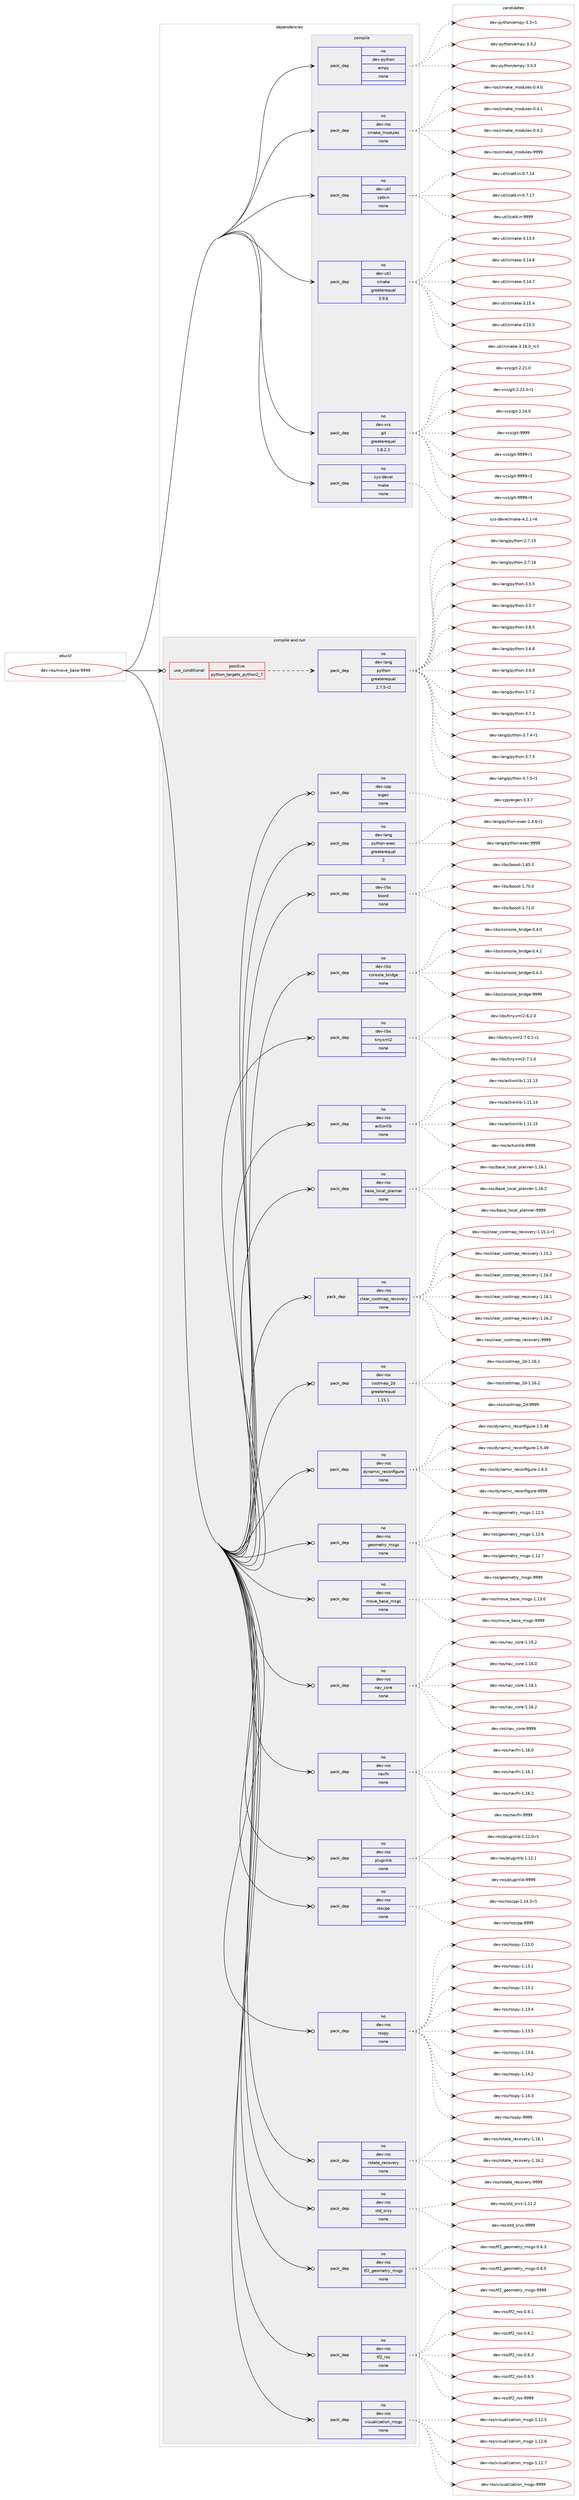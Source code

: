 digraph prolog {

# *************
# Graph options
# *************

newrank=true;
concentrate=true;
compound=true;
graph [rankdir=LR,fontname=Helvetica,fontsize=10,ranksep=1.5];#, ranksep=2.5, nodesep=0.2];
edge  [arrowhead=vee];
node  [fontname=Helvetica,fontsize=10];

# **********
# The ebuild
# **********

subgraph cluster_leftcol {
color=gray;
rank=same;
label=<<i>ebuild</i>>;
id [label="dev-ros/move_base-9999", color=red, width=4, href="../dev-ros/move_base-9999.svg"];
}

# ****************
# The dependencies
# ****************

subgraph cluster_midcol {
color=gray;
label=<<i>dependencies</i>>;
subgraph cluster_compile {
fillcolor="#eeeeee";
style=filled;
label=<<i>compile</i>>;
subgraph pack490622 {
dependency656353 [label=<<TABLE BORDER="0" CELLBORDER="1" CELLSPACING="0" CELLPADDING="4" WIDTH="220"><TR><TD ROWSPAN="6" CELLPADDING="30">pack_dep</TD></TR><TR><TD WIDTH="110">no</TD></TR><TR><TD>dev-python</TD></TR><TR><TD>empy</TD></TR><TR><TD>none</TD></TR><TR><TD></TD></TR></TABLE>>, shape=none, color=blue];
}
id:e -> dependency656353:w [weight=20,style="solid",arrowhead="vee"];
subgraph pack490623 {
dependency656354 [label=<<TABLE BORDER="0" CELLBORDER="1" CELLSPACING="0" CELLPADDING="4" WIDTH="220"><TR><TD ROWSPAN="6" CELLPADDING="30">pack_dep</TD></TR><TR><TD WIDTH="110">no</TD></TR><TR><TD>dev-ros</TD></TR><TR><TD>cmake_modules</TD></TR><TR><TD>none</TD></TR><TR><TD></TD></TR></TABLE>>, shape=none, color=blue];
}
id:e -> dependency656354:w [weight=20,style="solid",arrowhead="vee"];
subgraph pack490624 {
dependency656355 [label=<<TABLE BORDER="0" CELLBORDER="1" CELLSPACING="0" CELLPADDING="4" WIDTH="220"><TR><TD ROWSPAN="6" CELLPADDING="30">pack_dep</TD></TR><TR><TD WIDTH="110">no</TD></TR><TR><TD>dev-util</TD></TR><TR><TD>catkin</TD></TR><TR><TD>none</TD></TR><TR><TD></TD></TR></TABLE>>, shape=none, color=blue];
}
id:e -> dependency656355:w [weight=20,style="solid",arrowhead="vee"];
subgraph pack490625 {
dependency656356 [label=<<TABLE BORDER="0" CELLBORDER="1" CELLSPACING="0" CELLPADDING="4" WIDTH="220"><TR><TD ROWSPAN="6" CELLPADDING="30">pack_dep</TD></TR><TR><TD WIDTH="110">no</TD></TR><TR><TD>dev-util</TD></TR><TR><TD>cmake</TD></TR><TR><TD>greaterequal</TD></TR><TR><TD>3.9.6</TD></TR></TABLE>>, shape=none, color=blue];
}
id:e -> dependency656356:w [weight=20,style="solid",arrowhead="vee"];
subgraph pack490626 {
dependency656357 [label=<<TABLE BORDER="0" CELLBORDER="1" CELLSPACING="0" CELLPADDING="4" WIDTH="220"><TR><TD ROWSPAN="6" CELLPADDING="30">pack_dep</TD></TR><TR><TD WIDTH="110">no</TD></TR><TR><TD>dev-vcs</TD></TR><TR><TD>git</TD></TR><TR><TD>greaterequal</TD></TR><TR><TD>1.8.2.1</TD></TR></TABLE>>, shape=none, color=blue];
}
id:e -> dependency656357:w [weight=20,style="solid",arrowhead="vee"];
subgraph pack490627 {
dependency656358 [label=<<TABLE BORDER="0" CELLBORDER="1" CELLSPACING="0" CELLPADDING="4" WIDTH="220"><TR><TD ROWSPAN="6" CELLPADDING="30">pack_dep</TD></TR><TR><TD WIDTH="110">no</TD></TR><TR><TD>sys-devel</TD></TR><TR><TD>make</TD></TR><TR><TD>none</TD></TR><TR><TD></TD></TR></TABLE>>, shape=none, color=blue];
}
id:e -> dependency656358:w [weight=20,style="solid",arrowhead="vee"];
}
subgraph cluster_compileandrun {
fillcolor="#eeeeee";
style=filled;
label=<<i>compile and run</i>>;
subgraph cond153825 {
dependency656359 [label=<<TABLE BORDER="0" CELLBORDER="1" CELLSPACING="0" CELLPADDING="4"><TR><TD ROWSPAN="3" CELLPADDING="10">use_conditional</TD></TR><TR><TD>positive</TD></TR><TR><TD>python_targets_python2_7</TD></TR></TABLE>>, shape=none, color=red];
subgraph pack490628 {
dependency656360 [label=<<TABLE BORDER="0" CELLBORDER="1" CELLSPACING="0" CELLPADDING="4" WIDTH="220"><TR><TD ROWSPAN="6" CELLPADDING="30">pack_dep</TD></TR><TR><TD WIDTH="110">no</TD></TR><TR><TD>dev-lang</TD></TR><TR><TD>python</TD></TR><TR><TD>greaterequal</TD></TR><TR><TD>2.7.5-r2</TD></TR></TABLE>>, shape=none, color=blue];
}
dependency656359:e -> dependency656360:w [weight=20,style="dashed",arrowhead="vee"];
}
id:e -> dependency656359:w [weight=20,style="solid",arrowhead="odotvee"];
subgraph pack490629 {
dependency656361 [label=<<TABLE BORDER="0" CELLBORDER="1" CELLSPACING="0" CELLPADDING="4" WIDTH="220"><TR><TD ROWSPAN="6" CELLPADDING="30">pack_dep</TD></TR><TR><TD WIDTH="110">no</TD></TR><TR><TD>dev-cpp</TD></TR><TR><TD>eigen</TD></TR><TR><TD>none</TD></TR><TR><TD></TD></TR></TABLE>>, shape=none, color=blue];
}
id:e -> dependency656361:w [weight=20,style="solid",arrowhead="odotvee"];
subgraph pack490630 {
dependency656362 [label=<<TABLE BORDER="0" CELLBORDER="1" CELLSPACING="0" CELLPADDING="4" WIDTH="220"><TR><TD ROWSPAN="6" CELLPADDING="30">pack_dep</TD></TR><TR><TD WIDTH="110">no</TD></TR><TR><TD>dev-lang</TD></TR><TR><TD>python-exec</TD></TR><TR><TD>greaterequal</TD></TR><TR><TD>2</TD></TR></TABLE>>, shape=none, color=blue];
}
id:e -> dependency656362:w [weight=20,style="solid",arrowhead="odotvee"];
subgraph pack490631 {
dependency656363 [label=<<TABLE BORDER="0" CELLBORDER="1" CELLSPACING="0" CELLPADDING="4" WIDTH="220"><TR><TD ROWSPAN="6" CELLPADDING="30">pack_dep</TD></TR><TR><TD WIDTH="110">no</TD></TR><TR><TD>dev-libs</TD></TR><TR><TD>boost</TD></TR><TR><TD>none</TD></TR><TR><TD></TD></TR></TABLE>>, shape=none, color=blue];
}
id:e -> dependency656363:w [weight=20,style="solid",arrowhead="odotvee"];
subgraph pack490632 {
dependency656364 [label=<<TABLE BORDER="0" CELLBORDER="1" CELLSPACING="0" CELLPADDING="4" WIDTH="220"><TR><TD ROWSPAN="6" CELLPADDING="30">pack_dep</TD></TR><TR><TD WIDTH="110">no</TD></TR><TR><TD>dev-libs</TD></TR><TR><TD>console_bridge</TD></TR><TR><TD>none</TD></TR><TR><TD></TD></TR></TABLE>>, shape=none, color=blue];
}
id:e -> dependency656364:w [weight=20,style="solid",arrowhead="odotvee"];
subgraph pack490633 {
dependency656365 [label=<<TABLE BORDER="0" CELLBORDER="1" CELLSPACING="0" CELLPADDING="4" WIDTH="220"><TR><TD ROWSPAN="6" CELLPADDING="30">pack_dep</TD></TR><TR><TD WIDTH="110">no</TD></TR><TR><TD>dev-libs</TD></TR><TR><TD>tinyxml2</TD></TR><TR><TD>none</TD></TR><TR><TD></TD></TR></TABLE>>, shape=none, color=blue];
}
id:e -> dependency656365:w [weight=20,style="solid",arrowhead="odotvee"];
subgraph pack490634 {
dependency656366 [label=<<TABLE BORDER="0" CELLBORDER="1" CELLSPACING="0" CELLPADDING="4" WIDTH="220"><TR><TD ROWSPAN="6" CELLPADDING="30">pack_dep</TD></TR><TR><TD WIDTH="110">no</TD></TR><TR><TD>dev-ros</TD></TR><TR><TD>actionlib</TD></TR><TR><TD>none</TD></TR><TR><TD></TD></TR></TABLE>>, shape=none, color=blue];
}
id:e -> dependency656366:w [weight=20,style="solid",arrowhead="odotvee"];
subgraph pack490635 {
dependency656367 [label=<<TABLE BORDER="0" CELLBORDER="1" CELLSPACING="0" CELLPADDING="4" WIDTH="220"><TR><TD ROWSPAN="6" CELLPADDING="30">pack_dep</TD></TR><TR><TD WIDTH="110">no</TD></TR><TR><TD>dev-ros</TD></TR><TR><TD>base_local_planner</TD></TR><TR><TD>none</TD></TR><TR><TD></TD></TR></TABLE>>, shape=none, color=blue];
}
id:e -> dependency656367:w [weight=20,style="solid",arrowhead="odotvee"];
subgraph pack490636 {
dependency656368 [label=<<TABLE BORDER="0" CELLBORDER="1" CELLSPACING="0" CELLPADDING="4" WIDTH="220"><TR><TD ROWSPAN="6" CELLPADDING="30">pack_dep</TD></TR><TR><TD WIDTH="110">no</TD></TR><TR><TD>dev-ros</TD></TR><TR><TD>clear_costmap_recovery</TD></TR><TR><TD>none</TD></TR><TR><TD></TD></TR></TABLE>>, shape=none, color=blue];
}
id:e -> dependency656368:w [weight=20,style="solid",arrowhead="odotvee"];
subgraph pack490637 {
dependency656369 [label=<<TABLE BORDER="0" CELLBORDER="1" CELLSPACING="0" CELLPADDING="4" WIDTH="220"><TR><TD ROWSPAN="6" CELLPADDING="30">pack_dep</TD></TR><TR><TD WIDTH="110">no</TD></TR><TR><TD>dev-ros</TD></TR><TR><TD>costmap_2d</TD></TR><TR><TD>greaterequal</TD></TR><TR><TD>1.15.1</TD></TR></TABLE>>, shape=none, color=blue];
}
id:e -> dependency656369:w [weight=20,style="solid",arrowhead="odotvee"];
subgraph pack490638 {
dependency656370 [label=<<TABLE BORDER="0" CELLBORDER="1" CELLSPACING="0" CELLPADDING="4" WIDTH="220"><TR><TD ROWSPAN="6" CELLPADDING="30">pack_dep</TD></TR><TR><TD WIDTH="110">no</TD></TR><TR><TD>dev-ros</TD></TR><TR><TD>dynamic_reconfigure</TD></TR><TR><TD>none</TD></TR><TR><TD></TD></TR></TABLE>>, shape=none, color=blue];
}
id:e -> dependency656370:w [weight=20,style="solid",arrowhead="odotvee"];
subgraph pack490639 {
dependency656371 [label=<<TABLE BORDER="0" CELLBORDER="1" CELLSPACING="0" CELLPADDING="4" WIDTH="220"><TR><TD ROWSPAN="6" CELLPADDING="30">pack_dep</TD></TR><TR><TD WIDTH="110">no</TD></TR><TR><TD>dev-ros</TD></TR><TR><TD>geometry_msgs</TD></TR><TR><TD>none</TD></TR><TR><TD></TD></TR></TABLE>>, shape=none, color=blue];
}
id:e -> dependency656371:w [weight=20,style="solid",arrowhead="odotvee"];
subgraph pack490640 {
dependency656372 [label=<<TABLE BORDER="0" CELLBORDER="1" CELLSPACING="0" CELLPADDING="4" WIDTH="220"><TR><TD ROWSPAN="6" CELLPADDING="30">pack_dep</TD></TR><TR><TD WIDTH="110">no</TD></TR><TR><TD>dev-ros</TD></TR><TR><TD>move_base_msgs</TD></TR><TR><TD>none</TD></TR><TR><TD></TD></TR></TABLE>>, shape=none, color=blue];
}
id:e -> dependency656372:w [weight=20,style="solid",arrowhead="odotvee"];
subgraph pack490641 {
dependency656373 [label=<<TABLE BORDER="0" CELLBORDER="1" CELLSPACING="0" CELLPADDING="4" WIDTH="220"><TR><TD ROWSPAN="6" CELLPADDING="30">pack_dep</TD></TR><TR><TD WIDTH="110">no</TD></TR><TR><TD>dev-ros</TD></TR><TR><TD>nav_core</TD></TR><TR><TD>none</TD></TR><TR><TD></TD></TR></TABLE>>, shape=none, color=blue];
}
id:e -> dependency656373:w [weight=20,style="solid",arrowhead="odotvee"];
subgraph pack490642 {
dependency656374 [label=<<TABLE BORDER="0" CELLBORDER="1" CELLSPACING="0" CELLPADDING="4" WIDTH="220"><TR><TD ROWSPAN="6" CELLPADDING="30">pack_dep</TD></TR><TR><TD WIDTH="110">no</TD></TR><TR><TD>dev-ros</TD></TR><TR><TD>navfn</TD></TR><TR><TD>none</TD></TR><TR><TD></TD></TR></TABLE>>, shape=none, color=blue];
}
id:e -> dependency656374:w [weight=20,style="solid",arrowhead="odotvee"];
subgraph pack490643 {
dependency656375 [label=<<TABLE BORDER="0" CELLBORDER="1" CELLSPACING="0" CELLPADDING="4" WIDTH="220"><TR><TD ROWSPAN="6" CELLPADDING="30">pack_dep</TD></TR><TR><TD WIDTH="110">no</TD></TR><TR><TD>dev-ros</TD></TR><TR><TD>pluginlib</TD></TR><TR><TD>none</TD></TR><TR><TD></TD></TR></TABLE>>, shape=none, color=blue];
}
id:e -> dependency656375:w [weight=20,style="solid",arrowhead="odotvee"];
subgraph pack490644 {
dependency656376 [label=<<TABLE BORDER="0" CELLBORDER="1" CELLSPACING="0" CELLPADDING="4" WIDTH="220"><TR><TD ROWSPAN="6" CELLPADDING="30">pack_dep</TD></TR><TR><TD WIDTH="110">no</TD></TR><TR><TD>dev-ros</TD></TR><TR><TD>roscpp</TD></TR><TR><TD>none</TD></TR><TR><TD></TD></TR></TABLE>>, shape=none, color=blue];
}
id:e -> dependency656376:w [weight=20,style="solid",arrowhead="odotvee"];
subgraph pack490645 {
dependency656377 [label=<<TABLE BORDER="0" CELLBORDER="1" CELLSPACING="0" CELLPADDING="4" WIDTH="220"><TR><TD ROWSPAN="6" CELLPADDING="30">pack_dep</TD></TR><TR><TD WIDTH="110">no</TD></TR><TR><TD>dev-ros</TD></TR><TR><TD>rospy</TD></TR><TR><TD>none</TD></TR><TR><TD></TD></TR></TABLE>>, shape=none, color=blue];
}
id:e -> dependency656377:w [weight=20,style="solid",arrowhead="odotvee"];
subgraph pack490646 {
dependency656378 [label=<<TABLE BORDER="0" CELLBORDER="1" CELLSPACING="0" CELLPADDING="4" WIDTH="220"><TR><TD ROWSPAN="6" CELLPADDING="30">pack_dep</TD></TR><TR><TD WIDTH="110">no</TD></TR><TR><TD>dev-ros</TD></TR><TR><TD>rotate_recovery</TD></TR><TR><TD>none</TD></TR><TR><TD></TD></TR></TABLE>>, shape=none, color=blue];
}
id:e -> dependency656378:w [weight=20,style="solid",arrowhead="odotvee"];
subgraph pack490647 {
dependency656379 [label=<<TABLE BORDER="0" CELLBORDER="1" CELLSPACING="0" CELLPADDING="4" WIDTH="220"><TR><TD ROWSPAN="6" CELLPADDING="30">pack_dep</TD></TR><TR><TD WIDTH="110">no</TD></TR><TR><TD>dev-ros</TD></TR><TR><TD>std_srvs</TD></TR><TR><TD>none</TD></TR><TR><TD></TD></TR></TABLE>>, shape=none, color=blue];
}
id:e -> dependency656379:w [weight=20,style="solid",arrowhead="odotvee"];
subgraph pack490648 {
dependency656380 [label=<<TABLE BORDER="0" CELLBORDER="1" CELLSPACING="0" CELLPADDING="4" WIDTH="220"><TR><TD ROWSPAN="6" CELLPADDING="30">pack_dep</TD></TR><TR><TD WIDTH="110">no</TD></TR><TR><TD>dev-ros</TD></TR><TR><TD>tf2_geometry_msgs</TD></TR><TR><TD>none</TD></TR><TR><TD></TD></TR></TABLE>>, shape=none, color=blue];
}
id:e -> dependency656380:w [weight=20,style="solid",arrowhead="odotvee"];
subgraph pack490649 {
dependency656381 [label=<<TABLE BORDER="0" CELLBORDER="1" CELLSPACING="0" CELLPADDING="4" WIDTH="220"><TR><TD ROWSPAN="6" CELLPADDING="30">pack_dep</TD></TR><TR><TD WIDTH="110">no</TD></TR><TR><TD>dev-ros</TD></TR><TR><TD>tf2_ros</TD></TR><TR><TD>none</TD></TR><TR><TD></TD></TR></TABLE>>, shape=none, color=blue];
}
id:e -> dependency656381:w [weight=20,style="solid",arrowhead="odotvee"];
subgraph pack490650 {
dependency656382 [label=<<TABLE BORDER="0" CELLBORDER="1" CELLSPACING="0" CELLPADDING="4" WIDTH="220"><TR><TD ROWSPAN="6" CELLPADDING="30">pack_dep</TD></TR><TR><TD WIDTH="110">no</TD></TR><TR><TD>dev-ros</TD></TR><TR><TD>visualization_msgs</TD></TR><TR><TD>none</TD></TR><TR><TD></TD></TR></TABLE>>, shape=none, color=blue];
}
id:e -> dependency656382:w [weight=20,style="solid",arrowhead="odotvee"];
}
subgraph cluster_run {
fillcolor="#eeeeee";
style=filled;
label=<<i>run</i>>;
}
}

# **************
# The candidates
# **************

subgraph cluster_choices {
rank=same;
color=gray;
label=<<i>candidates</i>>;

subgraph choice490622 {
color=black;
nodesep=1;
choice1001011184511212111610411111047101109112121455146514511449 [label="dev-python/empy-3.3-r1", color=red, width=4,href="../dev-python/empy-3.3-r1.svg"];
choice1001011184511212111610411111047101109112121455146514650 [label="dev-python/empy-3.3.2", color=red, width=4,href="../dev-python/empy-3.3.2.svg"];
choice1001011184511212111610411111047101109112121455146514651 [label="dev-python/empy-3.3.3", color=red, width=4,href="../dev-python/empy-3.3.3.svg"];
dependency656353:e -> choice1001011184511212111610411111047101109112121455146514511449:w [style=dotted,weight="100"];
dependency656353:e -> choice1001011184511212111610411111047101109112121455146514650:w [style=dotted,weight="100"];
dependency656353:e -> choice1001011184511212111610411111047101109112121455146514651:w [style=dotted,weight="100"];
}
subgraph choice490623 {
color=black;
nodesep=1;
choice1001011184511411111547991099710710195109111100117108101115454846524648 [label="dev-ros/cmake_modules-0.4.0", color=red, width=4,href="../dev-ros/cmake_modules-0.4.0.svg"];
choice1001011184511411111547991099710710195109111100117108101115454846524649 [label="dev-ros/cmake_modules-0.4.1", color=red, width=4,href="../dev-ros/cmake_modules-0.4.1.svg"];
choice1001011184511411111547991099710710195109111100117108101115454846524650 [label="dev-ros/cmake_modules-0.4.2", color=red, width=4,href="../dev-ros/cmake_modules-0.4.2.svg"];
choice10010111845114111115479910997107101951091111001171081011154557575757 [label="dev-ros/cmake_modules-9999", color=red, width=4,href="../dev-ros/cmake_modules-9999.svg"];
dependency656354:e -> choice1001011184511411111547991099710710195109111100117108101115454846524648:w [style=dotted,weight="100"];
dependency656354:e -> choice1001011184511411111547991099710710195109111100117108101115454846524649:w [style=dotted,weight="100"];
dependency656354:e -> choice1001011184511411111547991099710710195109111100117108101115454846524650:w [style=dotted,weight="100"];
dependency656354:e -> choice10010111845114111115479910997107101951091111001171081011154557575757:w [style=dotted,weight="100"];
}
subgraph choice490624 {
color=black;
nodesep=1;
choice1001011184511711610510847999711610710511045484655464952 [label="dev-util/catkin-0.7.14", color=red, width=4,href="../dev-util/catkin-0.7.14.svg"];
choice1001011184511711610510847999711610710511045484655464955 [label="dev-util/catkin-0.7.17", color=red, width=4,href="../dev-util/catkin-0.7.17.svg"];
choice100101118451171161051084799971161071051104557575757 [label="dev-util/catkin-9999", color=red, width=4,href="../dev-util/catkin-9999.svg"];
dependency656355:e -> choice1001011184511711610510847999711610710511045484655464952:w [style=dotted,weight="100"];
dependency656355:e -> choice1001011184511711610510847999711610710511045484655464955:w [style=dotted,weight="100"];
dependency656355:e -> choice100101118451171161051084799971161071051104557575757:w [style=dotted,weight="100"];
}
subgraph choice490625 {
color=black;
nodesep=1;
choice1001011184511711610510847991099710710145514649514653 [label="dev-util/cmake-3.13.5", color=red, width=4,href="../dev-util/cmake-3.13.5.svg"];
choice1001011184511711610510847991099710710145514649524654 [label="dev-util/cmake-3.14.6", color=red, width=4,href="../dev-util/cmake-3.14.6.svg"];
choice1001011184511711610510847991099710710145514649524655 [label="dev-util/cmake-3.14.7", color=red, width=4,href="../dev-util/cmake-3.14.7.svg"];
choice1001011184511711610510847991099710710145514649534652 [label="dev-util/cmake-3.15.4", color=red, width=4,href="../dev-util/cmake-3.15.4.svg"];
choice1001011184511711610510847991099710710145514649534653 [label="dev-util/cmake-3.15.5", color=red, width=4,href="../dev-util/cmake-3.15.5.svg"];
choice1001011184511711610510847991099710710145514649544648951149951 [label="dev-util/cmake-3.16.0_rc3", color=red, width=4,href="../dev-util/cmake-3.16.0_rc3.svg"];
dependency656356:e -> choice1001011184511711610510847991099710710145514649514653:w [style=dotted,weight="100"];
dependency656356:e -> choice1001011184511711610510847991099710710145514649524654:w [style=dotted,weight="100"];
dependency656356:e -> choice1001011184511711610510847991099710710145514649524655:w [style=dotted,weight="100"];
dependency656356:e -> choice1001011184511711610510847991099710710145514649534652:w [style=dotted,weight="100"];
dependency656356:e -> choice1001011184511711610510847991099710710145514649534653:w [style=dotted,weight="100"];
dependency656356:e -> choice1001011184511711610510847991099710710145514649544648951149951:w [style=dotted,weight="100"];
}
subgraph choice490626 {
color=black;
nodesep=1;
choice10010111845118991154710310511645504650494648 [label="dev-vcs/git-2.21.0", color=red, width=4,href="../dev-vcs/git-2.21.0.svg"];
choice100101118451189911547103105116455046505146484511449 [label="dev-vcs/git-2.23.0-r1", color=red, width=4,href="../dev-vcs/git-2.23.0-r1.svg"];
choice10010111845118991154710310511645504650524648 [label="dev-vcs/git-2.24.0", color=red, width=4,href="../dev-vcs/git-2.24.0.svg"];
choice1001011184511899115471031051164557575757 [label="dev-vcs/git-9999", color=red, width=4,href="../dev-vcs/git-9999.svg"];
choice10010111845118991154710310511645575757574511449 [label="dev-vcs/git-9999-r1", color=red, width=4,href="../dev-vcs/git-9999-r1.svg"];
choice10010111845118991154710310511645575757574511450 [label="dev-vcs/git-9999-r2", color=red, width=4,href="../dev-vcs/git-9999-r2.svg"];
choice10010111845118991154710310511645575757574511451 [label="dev-vcs/git-9999-r3", color=red, width=4,href="../dev-vcs/git-9999-r3.svg"];
dependency656357:e -> choice10010111845118991154710310511645504650494648:w [style=dotted,weight="100"];
dependency656357:e -> choice100101118451189911547103105116455046505146484511449:w [style=dotted,weight="100"];
dependency656357:e -> choice10010111845118991154710310511645504650524648:w [style=dotted,weight="100"];
dependency656357:e -> choice1001011184511899115471031051164557575757:w [style=dotted,weight="100"];
dependency656357:e -> choice10010111845118991154710310511645575757574511449:w [style=dotted,weight="100"];
dependency656357:e -> choice10010111845118991154710310511645575757574511450:w [style=dotted,weight="100"];
dependency656357:e -> choice10010111845118991154710310511645575757574511451:w [style=dotted,weight="100"];
}
subgraph choice490627 {
color=black;
nodesep=1;
choice1151211154510010111810110847109971071014552465046494511452 [label="sys-devel/make-4.2.1-r4", color=red, width=4,href="../sys-devel/make-4.2.1-r4.svg"];
dependency656358:e -> choice1151211154510010111810110847109971071014552465046494511452:w [style=dotted,weight="100"];
}
subgraph choice490628 {
color=black;
nodesep=1;
choice10010111845108971101034711212111610411111045504655464953 [label="dev-lang/python-2.7.15", color=red, width=4,href="../dev-lang/python-2.7.15.svg"];
choice10010111845108971101034711212111610411111045504655464954 [label="dev-lang/python-2.7.16", color=red, width=4,href="../dev-lang/python-2.7.16.svg"];
choice100101118451089711010347112121116104111110455146534653 [label="dev-lang/python-3.5.5", color=red, width=4,href="../dev-lang/python-3.5.5.svg"];
choice100101118451089711010347112121116104111110455146534655 [label="dev-lang/python-3.5.7", color=red, width=4,href="../dev-lang/python-3.5.7.svg"];
choice100101118451089711010347112121116104111110455146544653 [label="dev-lang/python-3.6.5", color=red, width=4,href="../dev-lang/python-3.6.5.svg"];
choice100101118451089711010347112121116104111110455146544656 [label="dev-lang/python-3.6.8", color=red, width=4,href="../dev-lang/python-3.6.8.svg"];
choice100101118451089711010347112121116104111110455146544657 [label="dev-lang/python-3.6.9", color=red, width=4,href="../dev-lang/python-3.6.9.svg"];
choice100101118451089711010347112121116104111110455146554650 [label="dev-lang/python-3.7.2", color=red, width=4,href="../dev-lang/python-3.7.2.svg"];
choice100101118451089711010347112121116104111110455146554651 [label="dev-lang/python-3.7.3", color=red, width=4,href="../dev-lang/python-3.7.3.svg"];
choice1001011184510897110103471121211161041111104551465546524511449 [label="dev-lang/python-3.7.4-r1", color=red, width=4,href="../dev-lang/python-3.7.4-r1.svg"];
choice100101118451089711010347112121116104111110455146554653 [label="dev-lang/python-3.7.5", color=red, width=4,href="../dev-lang/python-3.7.5.svg"];
choice1001011184510897110103471121211161041111104551465546534511449 [label="dev-lang/python-3.7.5-r1", color=red, width=4,href="../dev-lang/python-3.7.5-r1.svg"];
dependency656360:e -> choice10010111845108971101034711212111610411111045504655464953:w [style=dotted,weight="100"];
dependency656360:e -> choice10010111845108971101034711212111610411111045504655464954:w [style=dotted,weight="100"];
dependency656360:e -> choice100101118451089711010347112121116104111110455146534653:w [style=dotted,weight="100"];
dependency656360:e -> choice100101118451089711010347112121116104111110455146534655:w [style=dotted,weight="100"];
dependency656360:e -> choice100101118451089711010347112121116104111110455146544653:w [style=dotted,weight="100"];
dependency656360:e -> choice100101118451089711010347112121116104111110455146544656:w [style=dotted,weight="100"];
dependency656360:e -> choice100101118451089711010347112121116104111110455146544657:w [style=dotted,weight="100"];
dependency656360:e -> choice100101118451089711010347112121116104111110455146554650:w [style=dotted,weight="100"];
dependency656360:e -> choice100101118451089711010347112121116104111110455146554651:w [style=dotted,weight="100"];
dependency656360:e -> choice1001011184510897110103471121211161041111104551465546524511449:w [style=dotted,weight="100"];
dependency656360:e -> choice100101118451089711010347112121116104111110455146554653:w [style=dotted,weight="100"];
dependency656360:e -> choice1001011184510897110103471121211161041111104551465546534511449:w [style=dotted,weight="100"];
}
subgraph choice490629 {
color=black;
nodesep=1;
choice100101118459911211247101105103101110455146514655 [label="dev-cpp/eigen-3.3.7", color=red, width=4,href="../dev-cpp/eigen-3.3.7.svg"];
dependency656361:e -> choice100101118459911211247101105103101110455146514655:w [style=dotted,weight="100"];
}
subgraph choice490630 {
color=black;
nodesep=1;
choice10010111845108971101034711212111610411111045101120101994550465246544511449 [label="dev-lang/python-exec-2.4.6-r1", color=red, width=4,href="../dev-lang/python-exec-2.4.6-r1.svg"];
choice10010111845108971101034711212111610411111045101120101994557575757 [label="dev-lang/python-exec-9999", color=red, width=4,href="../dev-lang/python-exec-9999.svg"];
dependency656362:e -> choice10010111845108971101034711212111610411111045101120101994550465246544511449:w [style=dotted,weight="100"];
dependency656362:e -> choice10010111845108971101034711212111610411111045101120101994557575757:w [style=dotted,weight="100"];
}
subgraph choice490631 {
color=black;
nodesep=1;
choice1001011184510810598115479811111111511645494654534648 [label="dev-libs/boost-1.65.0", color=red, width=4,href="../dev-libs/boost-1.65.0.svg"];
choice1001011184510810598115479811111111511645494655484648 [label="dev-libs/boost-1.70.0", color=red, width=4,href="../dev-libs/boost-1.70.0.svg"];
choice1001011184510810598115479811111111511645494655494648 [label="dev-libs/boost-1.71.0", color=red, width=4,href="../dev-libs/boost-1.71.0.svg"];
dependency656363:e -> choice1001011184510810598115479811111111511645494654534648:w [style=dotted,weight="100"];
dependency656363:e -> choice1001011184510810598115479811111111511645494655484648:w [style=dotted,weight="100"];
dependency656363:e -> choice1001011184510810598115479811111111511645494655494648:w [style=dotted,weight="100"];
}
subgraph choice490632 {
color=black;
nodesep=1;
choice100101118451081059811547991111101151111081019598114105100103101454846524648 [label="dev-libs/console_bridge-0.4.0", color=red, width=4,href="../dev-libs/console_bridge-0.4.0.svg"];
choice100101118451081059811547991111101151111081019598114105100103101454846524650 [label="dev-libs/console_bridge-0.4.2", color=red, width=4,href="../dev-libs/console_bridge-0.4.2.svg"];
choice100101118451081059811547991111101151111081019598114105100103101454846524651 [label="dev-libs/console_bridge-0.4.3", color=red, width=4,href="../dev-libs/console_bridge-0.4.3.svg"];
choice1001011184510810598115479911111011511110810195981141051001031014557575757 [label="dev-libs/console_bridge-9999", color=red, width=4,href="../dev-libs/console_bridge-9999.svg"];
dependency656364:e -> choice100101118451081059811547991111101151111081019598114105100103101454846524648:w [style=dotted,weight="100"];
dependency656364:e -> choice100101118451081059811547991111101151111081019598114105100103101454846524650:w [style=dotted,weight="100"];
dependency656364:e -> choice100101118451081059811547991111101151111081019598114105100103101454846524651:w [style=dotted,weight="100"];
dependency656364:e -> choice1001011184510810598115479911111011511110810195981141051001031014557575757:w [style=dotted,weight="100"];
}
subgraph choice490633 {
color=black;
nodesep=1;
choice10010111845108105981154711610511012112010910850455446504648 [label="dev-libs/tinyxml2-6.2.0", color=red, width=4,href="../dev-libs/tinyxml2-6.2.0.svg"];
choice100101118451081059811547116105110121120109108504555464846494511449 [label="dev-libs/tinyxml2-7.0.1-r1", color=red, width=4,href="../dev-libs/tinyxml2-7.0.1-r1.svg"];
choice10010111845108105981154711610511012112010910850455546494648 [label="dev-libs/tinyxml2-7.1.0", color=red, width=4,href="../dev-libs/tinyxml2-7.1.0.svg"];
dependency656365:e -> choice10010111845108105981154711610511012112010910850455446504648:w [style=dotted,weight="100"];
dependency656365:e -> choice100101118451081059811547116105110121120109108504555464846494511449:w [style=dotted,weight="100"];
dependency656365:e -> choice10010111845108105981154711610511012112010910850455546494648:w [style=dotted,weight="100"];
}
subgraph choice490634 {
color=black;
nodesep=1;
choice10010111845114111115479799116105111110108105984549464949464951 [label="dev-ros/actionlib-1.11.13", color=red, width=4,href="../dev-ros/actionlib-1.11.13.svg"];
choice10010111845114111115479799116105111110108105984549464949464952 [label="dev-ros/actionlib-1.11.14", color=red, width=4,href="../dev-ros/actionlib-1.11.14.svg"];
choice10010111845114111115479799116105111110108105984549464949464953 [label="dev-ros/actionlib-1.11.15", color=red, width=4,href="../dev-ros/actionlib-1.11.15.svg"];
choice10010111845114111115479799116105111110108105984557575757 [label="dev-ros/actionlib-9999", color=red, width=4,href="../dev-ros/actionlib-9999.svg"];
dependency656366:e -> choice10010111845114111115479799116105111110108105984549464949464951:w [style=dotted,weight="100"];
dependency656366:e -> choice10010111845114111115479799116105111110108105984549464949464952:w [style=dotted,weight="100"];
dependency656366:e -> choice10010111845114111115479799116105111110108105984549464949464953:w [style=dotted,weight="100"];
dependency656366:e -> choice10010111845114111115479799116105111110108105984557575757:w [style=dotted,weight="100"];
}
subgraph choice490635 {
color=black;
nodesep=1;
choice10010111845114111115479897115101951081119997108951121089711011010111445494649544649 [label="dev-ros/base_local_planner-1.16.1", color=red, width=4,href="../dev-ros/base_local_planner-1.16.1.svg"];
choice10010111845114111115479897115101951081119997108951121089711011010111445494649544650 [label="dev-ros/base_local_planner-1.16.2", color=red, width=4,href="../dev-ros/base_local_planner-1.16.2.svg"];
choice1001011184511411111547989711510195108111999710895112108971101101011144557575757 [label="dev-ros/base_local_planner-9999", color=red, width=4,href="../dev-ros/base_local_planner-9999.svg"];
dependency656367:e -> choice10010111845114111115479897115101951081119997108951121089711011010111445494649544649:w [style=dotted,weight="100"];
dependency656367:e -> choice10010111845114111115479897115101951081119997108951121089711011010111445494649544650:w [style=dotted,weight="100"];
dependency656367:e -> choice1001011184511411111547989711510195108111999710895112108971101101011144557575757:w [style=dotted,weight="100"];
}
subgraph choice490636 {
color=black;
nodesep=1;
choice100101118451141111154799108101971149599111115116109971129511410199111118101114121454946495346494511449 [label="dev-ros/clear_costmap_recovery-1.15.1-r1", color=red, width=4,href="../dev-ros/clear_costmap_recovery-1.15.1-r1.svg"];
choice10010111845114111115479910810197114959911111511610997112951141019911111810111412145494649534650 [label="dev-ros/clear_costmap_recovery-1.15.2", color=red, width=4,href="../dev-ros/clear_costmap_recovery-1.15.2.svg"];
choice10010111845114111115479910810197114959911111511610997112951141019911111810111412145494649544648 [label="dev-ros/clear_costmap_recovery-1.16.0", color=red, width=4,href="../dev-ros/clear_costmap_recovery-1.16.0.svg"];
choice10010111845114111115479910810197114959911111511610997112951141019911111810111412145494649544649 [label="dev-ros/clear_costmap_recovery-1.16.1", color=red, width=4,href="../dev-ros/clear_costmap_recovery-1.16.1.svg"];
choice10010111845114111115479910810197114959911111511610997112951141019911111810111412145494649544650 [label="dev-ros/clear_costmap_recovery-1.16.2", color=red, width=4,href="../dev-ros/clear_costmap_recovery-1.16.2.svg"];
choice1001011184511411111547991081019711495991111151161099711295114101991111181011141214557575757 [label="dev-ros/clear_costmap_recovery-9999", color=red, width=4,href="../dev-ros/clear_costmap_recovery-9999.svg"];
dependency656368:e -> choice100101118451141111154799108101971149599111115116109971129511410199111118101114121454946495346494511449:w [style=dotted,weight="100"];
dependency656368:e -> choice10010111845114111115479910810197114959911111511610997112951141019911111810111412145494649534650:w [style=dotted,weight="100"];
dependency656368:e -> choice10010111845114111115479910810197114959911111511610997112951141019911111810111412145494649544648:w [style=dotted,weight="100"];
dependency656368:e -> choice10010111845114111115479910810197114959911111511610997112951141019911111810111412145494649544649:w [style=dotted,weight="100"];
dependency656368:e -> choice10010111845114111115479910810197114959911111511610997112951141019911111810111412145494649544650:w [style=dotted,weight="100"];
dependency656368:e -> choice1001011184511411111547991081019711495991111151161099711295114101991111181011141214557575757:w [style=dotted,weight="100"];
}
subgraph choice490637 {
color=black;
nodesep=1;
choice10010111845114111115479911111511610997112955010045494649544649 [label="dev-ros/costmap_2d-1.16.1", color=red, width=4,href="../dev-ros/costmap_2d-1.16.1.svg"];
choice10010111845114111115479911111511610997112955010045494649544650 [label="dev-ros/costmap_2d-1.16.2", color=red, width=4,href="../dev-ros/costmap_2d-1.16.2.svg"];
choice1001011184511411111547991111151161099711295501004557575757 [label="dev-ros/costmap_2d-9999", color=red, width=4,href="../dev-ros/costmap_2d-9999.svg"];
dependency656369:e -> choice10010111845114111115479911111511610997112955010045494649544649:w [style=dotted,weight="100"];
dependency656369:e -> choice10010111845114111115479911111511610997112955010045494649544650:w [style=dotted,weight="100"];
dependency656369:e -> choice1001011184511411111547991111151161099711295501004557575757:w [style=dotted,weight="100"];
}
subgraph choice490638 {
color=black;
nodesep=1;
choice10010111845114111115471001211109710910599951141019911111010210510311711410145494653465256 [label="dev-ros/dynamic_reconfigure-1.5.48", color=red, width=4,href="../dev-ros/dynamic_reconfigure-1.5.48.svg"];
choice10010111845114111115471001211109710910599951141019911111010210510311711410145494653465257 [label="dev-ros/dynamic_reconfigure-1.5.49", color=red, width=4,href="../dev-ros/dynamic_reconfigure-1.5.49.svg"];
choice100101118451141111154710012111097109105999511410199111110102105103117114101454946544648 [label="dev-ros/dynamic_reconfigure-1.6.0", color=red, width=4,href="../dev-ros/dynamic_reconfigure-1.6.0.svg"];
choice1001011184511411111547100121110971091059995114101991111101021051031171141014557575757 [label="dev-ros/dynamic_reconfigure-9999", color=red, width=4,href="../dev-ros/dynamic_reconfigure-9999.svg"];
dependency656370:e -> choice10010111845114111115471001211109710910599951141019911111010210510311711410145494653465256:w [style=dotted,weight="100"];
dependency656370:e -> choice10010111845114111115471001211109710910599951141019911111010210510311711410145494653465257:w [style=dotted,weight="100"];
dependency656370:e -> choice100101118451141111154710012111097109105999511410199111110102105103117114101454946544648:w [style=dotted,weight="100"];
dependency656370:e -> choice1001011184511411111547100121110971091059995114101991111101021051031171141014557575757:w [style=dotted,weight="100"];
}
subgraph choice490639 {
color=black;
nodesep=1;
choice10010111845114111115471031011111091011161141219510911510311545494649504653 [label="dev-ros/geometry_msgs-1.12.5", color=red, width=4,href="../dev-ros/geometry_msgs-1.12.5.svg"];
choice10010111845114111115471031011111091011161141219510911510311545494649504654 [label="dev-ros/geometry_msgs-1.12.6", color=red, width=4,href="../dev-ros/geometry_msgs-1.12.6.svg"];
choice10010111845114111115471031011111091011161141219510911510311545494649504655 [label="dev-ros/geometry_msgs-1.12.7", color=red, width=4,href="../dev-ros/geometry_msgs-1.12.7.svg"];
choice1001011184511411111547103101111109101116114121951091151031154557575757 [label="dev-ros/geometry_msgs-9999", color=red, width=4,href="../dev-ros/geometry_msgs-9999.svg"];
dependency656371:e -> choice10010111845114111115471031011111091011161141219510911510311545494649504653:w [style=dotted,weight="100"];
dependency656371:e -> choice10010111845114111115471031011111091011161141219510911510311545494649504654:w [style=dotted,weight="100"];
dependency656371:e -> choice10010111845114111115471031011111091011161141219510911510311545494649504655:w [style=dotted,weight="100"];
dependency656371:e -> choice1001011184511411111547103101111109101116114121951091151031154557575757:w [style=dotted,weight="100"];
}
subgraph choice490640 {
color=black;
nodesep=1;
choice10010111845114111115471091111181019598971151019510911510311545494649514648 [label="dev-ros/move_base_msgs-1.13.0", color=red, width=4,href="../dev-ros/move_base_msgs-1.13.0.svg"];
choice1001011184511411111547109111118101959897115101951091151031154557575757 [label="dev-ros/move_base_msgs-9999", color=red, width=4,href="../dev-ros/move_base_msgs-9999.svg"];
dependency656372:e -> choice10010111845114111115471091111181019598971151019510911510311545494649514648:w [style=dotted,weight="100"];
dependency656372:e -> choice1001011184511411111547109111118101959897115101951091151031154557575757:w [style=dotted,weight="100"];
}
subgraph choice490641 {
color=black;
nodesep=1;
choice100101118451141111154711097118959911111410145494649534650 [label="dev-ros/nav_core-1.15.2", color=red, width=4,href="../dev-ros/nav_core-1.15.2.svg"];
choice100101118451141111154711097118959911111410145494649544648 [label="dev-ros/nav_core-1.16.0", color=red, width=4,href="../dev-ros/nav_core-1.16.0.svg"];
choice100101118451141111154711097118959911111410145494649544649 [label="dev-ros/nav_core-1.16.1", color=red, width=4,href="../dev-ros/nav_core-1.16.1.svg"];
choice100101118451141111154711097118959911111410145494649544650 [label="dev-ros/nav_core-1.16.2", color=red, width=4,href="../dev-ros/nav_core-1.16.2.svg"];
choice10010111845114111115471109711895991111141014557575757 [label="dev-ros/nav_core-9999", color=red, width=4,href="../dev-ros/nav_core-9999.svg"];
dependency656373:e -> choice100101118451141111154711097118959911111410145494649534650:w [style=dotted,weight="100"];
dependency656373:e -> choice100101118451141111154711097118959911111410145494649544648:w [style=dotted,weight="100"];
dependency656373:e -> choice100101118451141111154711097118959911111410145494649544649:w [style=dotted,weight="100"];
dependency656373:e -> choice100101118451141111154711097118959911111410145494649544650:w [style=dotted,weight="100"];
dependency656373:e -> choice10010111845114111115471109711895991111141014557575757:w [style=dotted,weight="100"];
}
subgraph choice490642 {
color=black;
nodesep=1;
choice10010111845114111115471109711810211045494649544648 [label="dev-ros/navfn-1.16.0", color=red, width=4,href="../dev-ros/navfn-1.16.0.svg"];
choice10010111845114111115471109711810211045494649544649 [label="dev-ros/navfn-1.16.1", color=red, width=4,href="../dev-ros/navfn-1.16.1.svg"];
choice10010111845114111115471109711810211045494649544650 [label="dev-ros/navfn-1.16.2", color=red, width=4,href="../dev-ros/navfn-1.16.2.svg"];
choice1001011184511411111547110971181021104557575757 [label="dev-ros/navfn-9999", color=red, width=4,href="../dev-ros/navfn-9999.svg"];
dependency656374:e -> choice10010111845114111115471109711810211045494649544648:w [style=dotted,weight="100"];
dependency656374:e -> choice10010111845114111115471109711810211045494649544649:w [style=dotted,weight="100"];
dependency656374:e -> choice10010111845114111115471109711810211045494649544650:w [style=dotted,weight="100"];
dependency656374:e -> choice1001011184511411111547110971181021104557575757:w [style=dotted,weight="100"];
}
subgraph choice490643 {
color=black;
nodesep=1;
choice100101118451141111154711210811710310511010810598454946495046484511449 [label="dev-ros/pluginlib-1.12.0-r1", color=red, width=4,href="../dev-ros/pluginlib-1.12.0-r1.svg"];
choice10010111845114111115471121081171031051101081059845494649504649 [label="dev-ros/pluginlib-1.12.1", color=red, width=4,href="../dev-ros/pluginlib-1.12.1.svg"];
choice1001011184511411111547112108117103105110108105984557575757 [label="dev-ros/pluginlib-9999", color=red, width=4,href="../dev-ros/pluginlib-9999.svg"];
dependency656375:e -> choice100101118451141111154711210811710310511010810598454946495046484511449:w [style=dotted,weight="100"];
dependency656375:e -> choice10010111845114111115471121081171031051101081059845494649504649:w [style=dotted,weight="100"];
dependency656375:e -> choice1001011184511411111547112108117103105110108105984557575757:w [style=dotted,weight="100"];
}
subgraph choice490644 {
color=black;
nodesep=1;
choice100101118451141111154711411111599112112454946495246514511449 [label="dev-ros/roscpp-1.14.3-r1", color=red, width=4,href="../dev-ros/roscpp-1.14.3-r1.svg"];
choice1001011184511411111547114111115991121124557575757 [label="dev-ros/roscpp-9999", color=red, width=4,href="../dev-ros/roscpp-9999.svg"];
dependency656376:e -> choice100101118451141111154711411111599112112454946495246514511449:w [style=dotted,weight="100"];
dependency656376:e -> choice1001011184511411111547114111115991121124557575757:w [style=dotted,weight="100"];
}
subgraph choice490645 {
color=black;
nodesep=1;
choice100101118451141111154711411111511212145494649514648 [label="dev-ros/rospy-1.13.0", color=red, width=4,href="../dev-ros/rospy-1.13.0.svg"];
choice100101118451141111154711411111511212145494649514649 [label="dev-ros/rospy-1.13.1", color=red, width=4,href="../dev-ros/rospy-1.13.1.svg"];
choice100101118451141111154711411111511212145494649514650 [label="dev-ros/rospy-1.13.2", color=red, width=4,href="../dev-ros/rospy-1.13.2.svg"];
choice100101118451141111154711411111511212145494649514652 [label="dev-ros/rospy-1.13.4", color=red, width=4,href="../dev-ros/rospy-1.13.4.svg"];
choice100101118451141111154711411111511212145494649514653 [label="dev-ros/rospy-1.13.5", color=red, width=4,href="../dev-ros/rospy-1.13.5.svg"];
choice100101118451141111154711411111511212145494649514654 [label="dev-ros/rospy-1.13.6", color=red, width=4,href="../dev-ros/rospy-1.13.6.svg"];
choice100101118451141111154711411111511212145494649524650 [label="dev-ros/rospy-1.14.2", color=red, width=4,href="../dev-ros/rospy-1.14.2.svg"];
choice100101118451141111154711411111511212145494649524651 [label="dev-ros/rospy-1.14.3", color=red, width=4,href="../dev-ros/rospy-1.14.3.svg"];
choice10010111845114111115471141111151121214557575757 [label="dev-ros/rospy-9999", color=red, width=4,href="../dev-ros/rospy-9999.svg"];
dependency656377:e -> choice100101118451141111154711411111511212145494649514648:w [style=dotted,weight="100"];
dependency656377:e -> choice100101118451141111154711411111511212145494649514649:w [style=dotted,weight="100"];
dependency656377:e -> choice100101118451141111154711411111511212145494649514650:w [style=dotted,weight="100"];
dependency656377:e -> choice100101118451141111154711411111511212145494649514652:w [style=dotted,weight="100"];
dependency656377:e -> choice100101118451141111154711411111511212145494649514653:w [style=dotted,weight="100"];
dependency656377:e -> choice100101118451141111154711411111511212145494649514654:w [style=dotted,weight="100"];
dependency656377:e -> choice100101118451141111154711411111511212145494649524650:w [style=dotted,weight="100"];
dependency656377:e -> choice100101118451141111154711411111511212145494649524651:w [style=dotted,weight="100"];
dependency656377:e -> choice10010111845114111115471141111151121214557575757:w [style=dotted,weight="100"];
}
subgraph choice490646 {
color=black;
nodesep=1;
choice100101118451141111154711411111697116101951141019911111810111412145494649544649 [label="dev-ros/rotate_recovery-1.16.1", color=red, width=4,href="../dev-ros/rotate_recovery-1.16.1.svg"];
choice100101118451141111154711411111697116101951141019911111810111412145494649544650 [label="dev-ros/rotate_recovery-1.16.2", color=red, width=4,href="../dev-ros/rotate_recovery-1.16.2.svg"];
choice10010111845114111115471141111169711610195114101991111181011141214557575757 [label="dev-ros/rotate_recovery-9999", color=red, width=4,href="../dev-ros/rotate_recovery-9999.svg"];
dependency656378:e -> choice100101118451141111154711411111697116101951141019911111810111412145494649544649:w [style=dotted,weight="100"];
dependency656378:e -> choice100101118451141111154711411111697116101951141019911111810111412145494649544650:w [style=dotted,weight="100"];
dependency656378:e -> choice10010111845114111115471141111169711610195114101991111181011141214557575757:w [style=dotted,weight="100"];
}
subgraph choice490647 {
color=black;
nodesep=1;
choice10010111845114111115471151161009511511411811545494649494650 [label="dev-ros/std_srvs-1.11.2", color=red, width=4,href="../dev-ros/std_srvs-1.11.2.svg"];
choice1001011184511411111547115116100951151141181154557575757 [label="dev-ros/std_srvs-9999", color=red, width=4,href="../dev-ros/std_srvs-9999.svg"];
dependency656379:e -> choice10010111845114111115471151161009511511411811545494649494650:w [style=dotted,weight="100"];
dependency656379:e -> choice1001011184511411111547115116100951151141181154557575757:w [style=dotted,weight="100"];
}
subgraph choice490648 {
color=black;
nodesep=1;
choice1001011184511411111547116102509510310111110910111611412195109115103115454846544651 [label="dev-ros/tf2_geometry_msgs-0.6.3", color=red, width=4,href="../dev-ros/tf2_geometry_msgs-0.6.3.svg"];
choice1001011184511411111547116102509510310111110910111611412195109115103115454846544653 [label="dev-ros/tf2_geometry_msgs-0.6.5", color=red, width=4,href="../dev-ros/tf2_geometry_msgs-0.6.5.svg"];
choice10010111845114111115471161025095103101111109101116114121951091151031154557575757 [label="dev-ros/tf2_geometry_msgs-9999", color=red, width=4,href="../dev-ros/tf2_geometry_msgs-9999.svg"];
dependency656380:e -> choice1001011184511411111547116102509510310111110910111611412195109115103115454846544651:w [style=dotted,weight="100"];
dependency656380:e -> choice1001011184511411111547116102509510310111110910111611412195109115103115454846544653:w [style=dotted,weight="100"];
dependency656380:e -> choice10010111845114111115471161025095103101111109101116114121951091151031154557575757:w [style=dotted,weight="100"];
}
subgraph choice490649 {
color=black;
nodesep=1;
choice10010111845114111115471161025095114111115454846544649 [label="dev-ros/tf2_ros-0.6.1", color=red, width=4,href="../dev-ros/tf2_ros-0.6.1.svg"];
choice10010111845114111115471161025095114111115454846544650 [label="dev-ros/tf2_ros-0.6.2", color=red, width=4,href="../dev-ros/tf2_ros-0.6.2.svg"];
choice10010111845114111115471161025095114111115454846544651 [label="dev-ros/tf2_ros-0.6.3", color=red, width=4,href="../dev-ros/tf2_ros-0.6.3.svg"];
choice10010111845114111115471161025095114111115454846544653 [label="dev-ros/tf2_ros-0.6.5", color=red, width=4,href="../dev-ros/tf2_ros-0.6.5.svg"];
choice100101118451141111154711610250951141111154557575757 [label="dev-ros/tf2_ros-9999", color=red, width=4,href="../dev-ros/tf2_ros-9999.svg"];
dependency656381:e -> choice10010111845114111115471161025095114111115454846544649:w [style=dotted,weight="100"];
dependency656381:e -> choice10010111845114111115471161025095114111115454846544650:w [style=dotted,weight="100"];
dependency656381:e -> choice10010111845114111115471161025095114111115454846544651:w [style=dotted,weight="100"];
dependency656381:e -> choice10010111845114111115471161025095114111115454846544653:w [style=dotted,weight="100"];
dependency656381:e -> choice100101118451141111154711610250951141111154557575757:w [style=dotted,weight="100"];
}
subgraph choice490650 {
color=black;
nodesep=1;
choice100101118451141111154711810511511797108105122971161051111109510911510311545494649504653 [label="dev-ros/visualization_msgs-1.12.5", color=red, width=4,href="../dev-ros/visualization_msgs-1.12.5.svg"];
choice100101118451141111154711810511511797108105122971161051111109510911510311545494649504654 [label="dev-ros/visualization_msgs-1.12.6", color=red, width=4,href="../dev-ros/visualization_msgs-1.12.6.svg"];
choice100101118451141111154711810511511797108105122971161051111109510911510311545494649504655 [label="dev-ros/visualization_msgs-1.12.7", color=red, width=4,href="../dev-ros/visualization_msgs-1.12.7.svg"];
choice10010111845114111115471181051151179710810512297116105111110951091151031154557575757 [label="dev-ros/visualization_msgs-9999", color=red, width=4,href="../dev-ros/visualization_msgs-9999.svg"];
dependency656382:e -> choice100101118451141111154711810511511797108105122971161051111109510911510311545494649504653:w [style=dotted,weight="100"];
dependency656382:e -> choice100101118451141111154711810511511797108105122971161051111109510911510311545494649504654:w [style=dotted,weight="100"];
dependency656382:e -> choice100101118451141111154711810511511797108105122971161051111109510911510311545494649504655:w [style=dotted,weight="100"];
dependency656382:e -> choice10010111845114111115471181051151179710810512297116105111110951091151031154557575757:w [style=dotted,weight="100"];
}
}

}
